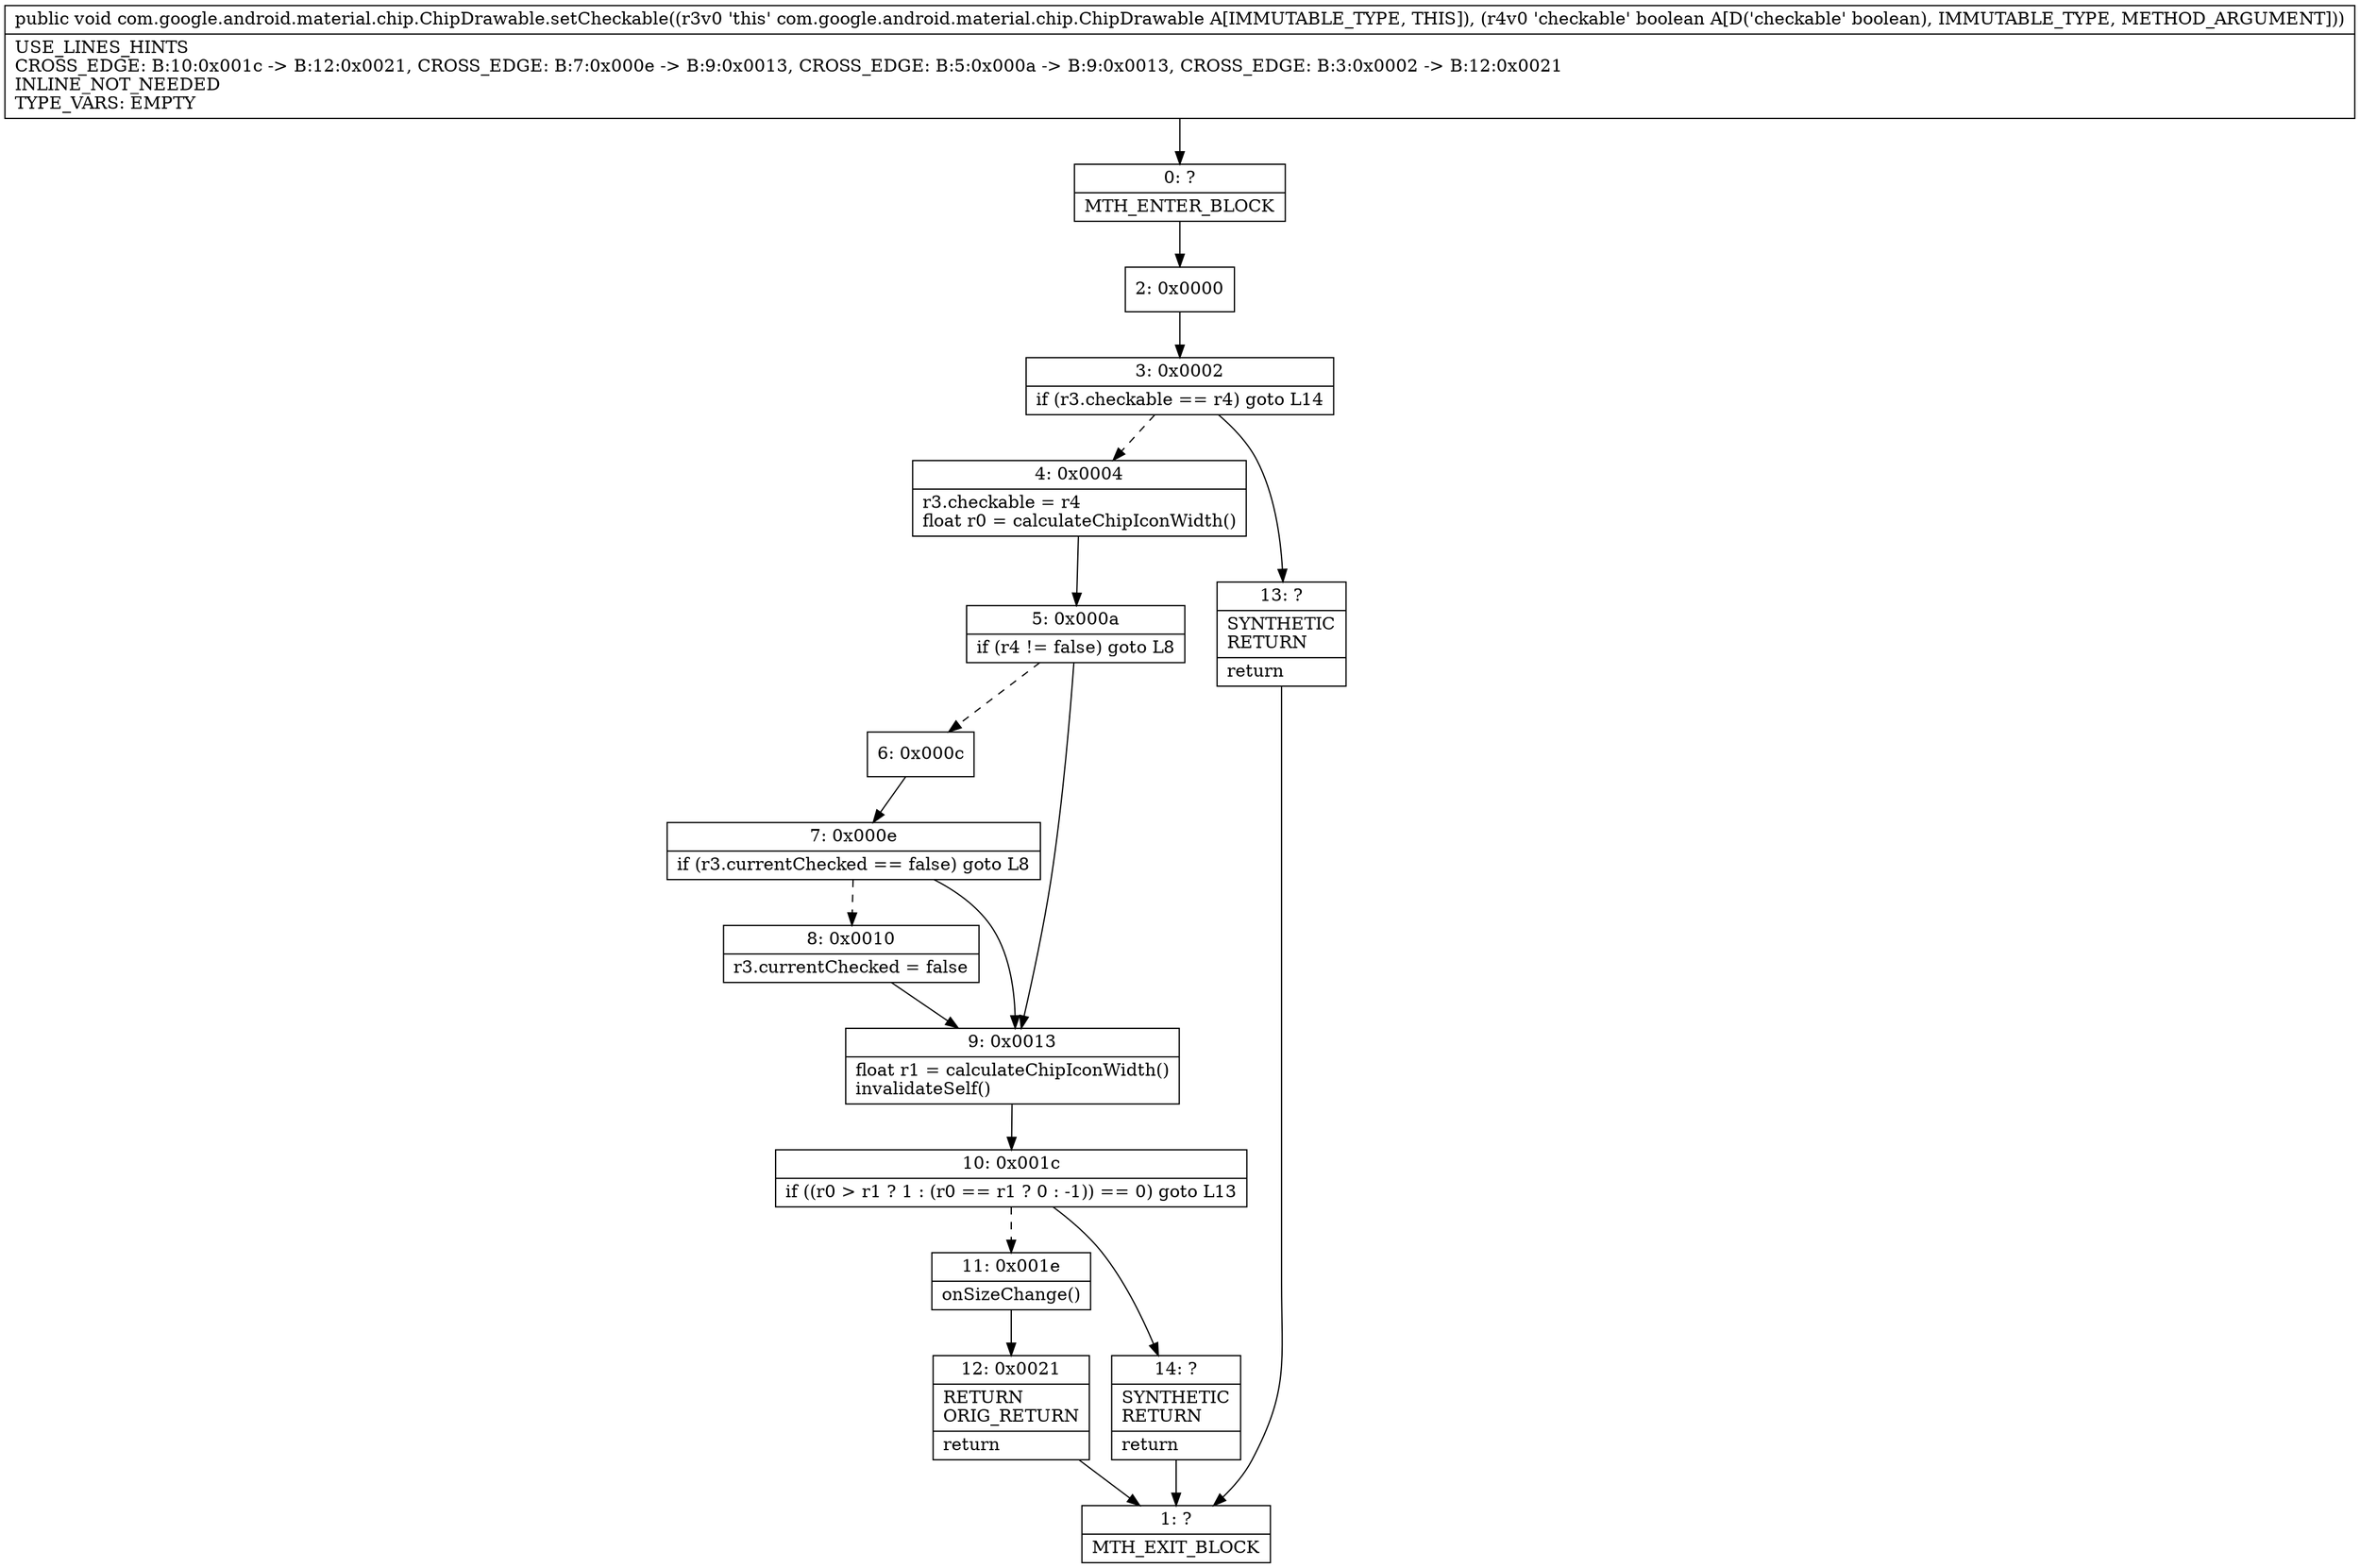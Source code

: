 digraph "CFG forcom.google.android.material.chip.ChipDrawable.setCheckable(Z)V" {
Node_0 [shape=record,label="{0\:\ ?|MTH_ENTER_BLOCK\l}"];
Node_2 [shape=record,label="{2\:\ 0x0000}"];
Node_3 [shape=record,label="{3\:\ 0x0002|if (r3.checkable == r4) goto L14\l}"];
Node_4 [shape=record,label="{4\:\ 0x0004|r3.checkable = r4\lfloat r0 = calculateChipIconWidth()\l}"];
Node_5 [shape=record,label="{5\:\ 0x000a|if (r4 != false) goto L8\l}"];
Node_6 [shape=record,label="{6\:\ 0x000c}"];
Node_7 [shape=record,label="{7\:\ 0x000e|if (r3.currentChecked == false) goto L8\l}"];
Node_8 [shape=record,label="{8\:\ 0x0010|r3.currentChecked = false\l}"];
Node_9 [shape=record,label="{9\:\ 0x0013|float r1 = calculateChipIconWidth()\linvalidateSelf()\l}"];
Node_10 [shape=record,label="{10\:\ 0x001c|if ((r0 \> r1 ? 1 : (r0 == r1 ? 0 : \-1)) == 0) goto L13\l}"];
Node_11 [shape=record,label="{11\:\ 0x001e|onSizeChange()\l}"];
Node_12 [shape=record,label="{12\:\ 0x0021|RETURN\lORIG_RETURN\l|return\l}"];
Node_1 [shape=record,label="{1\:\ ?|MTH_EXIT_BLOCK\l}"];
Node_14 [shape=record,label="{14\:\ ?|SYNTHETIC\lRETURN\l|return\l}"];
Node_13 [shape=record,label="{13\:\ ?|SYNTHETIC\lRETURN\l|return\l}"];
MethodNode[shape=record,label="{public void com.google.android.material.chip.ChipDrawable.setCheckable((r3v0 'this' com.google.android.material.chip.ChipDrawable A[IMMUTABLE_TYPE, THIS]), (r4v0 'checkable' boolean A[D('checkable' boolean), IMMUTABLE_TYPE, METHOD_ARGUMENT]))  | USE_LINES_HINTS\lCROSS_EDGE: B:10:0x001c \-\> B:12:0x0021, CROSS_EDGE: B:7:0x000e \-\> B:9:0x0013, CROSS_EDGE: B:5:0x000a \-\> B:9:0x0013, CROSS_EDGE: B:3:0x0002 \-\> B:12:0x0021\lINLINE_NOT_NEEDED\lTYPE_VARS: EMPTY\l}"];
MethodNode -> Node_0;Node_0 -> Node_2;
Node_2 -> Node_3;
Node_3 -> Node_4[style=dashed];
Node_3 -> Node_13;
Node_4 -> Node_5;
Node_5 -> Node_6[style=dashed];
Node_5 -> Node_9;
Node_6 -> Node_7;
Node_7 -> Node_8[style=dashed];
Node_7 -> Node_9;
Node_8 -> Node_9;
Node_9 -> Node_10;
Node_10 -> Node_11[style=dashed];
Node_10 -> Node_14;
Node_11 -> Node_12;
Node_12 -> Node_1;
Node_14 -> Node_1;
Node_13 -> Node_1;
}

